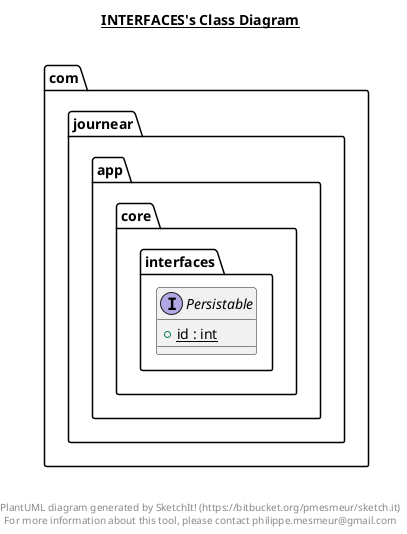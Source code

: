 @startuml

title __INTERFACES's Class Diagram__\n

  namespace com.journear.app {
    namespace core {
      namespace interfaces {
        interface com.journear.app.core.interfaces.Persistable {
            {static} + id : int
        }
      }
    }
  }
  



right footer


PlantUML diagram generated by SketchIt! (https://bitbucket.org/pmesmeur/sketch.it)
For more information about this tool, please contact philippe.mesmeur@gmail.com
endfooter

@enduml
